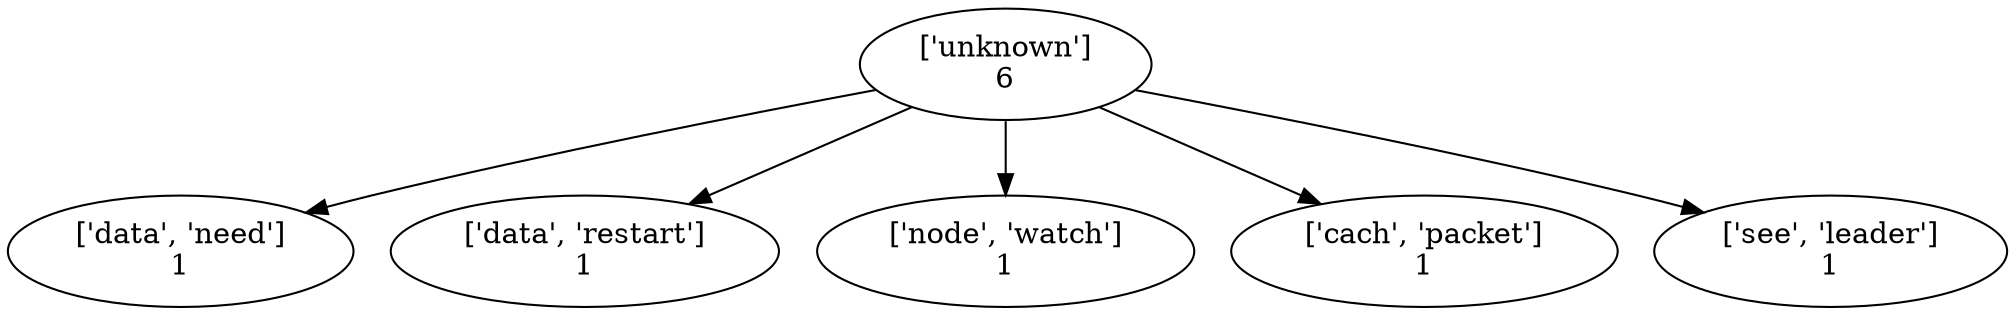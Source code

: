 strict digraph  {
	"['unknown']
6" -> "['data', 'need']
1";
	"['unknown']
6" -> "['data', 'restart']
1";
	"['unknown']
6" -> "['node', 'watch']
1";
	"['unknown']
6" -> "['cach', 'packet']
1";
	"['unknown']
6" -> "['see', 'leader']
1";
}
